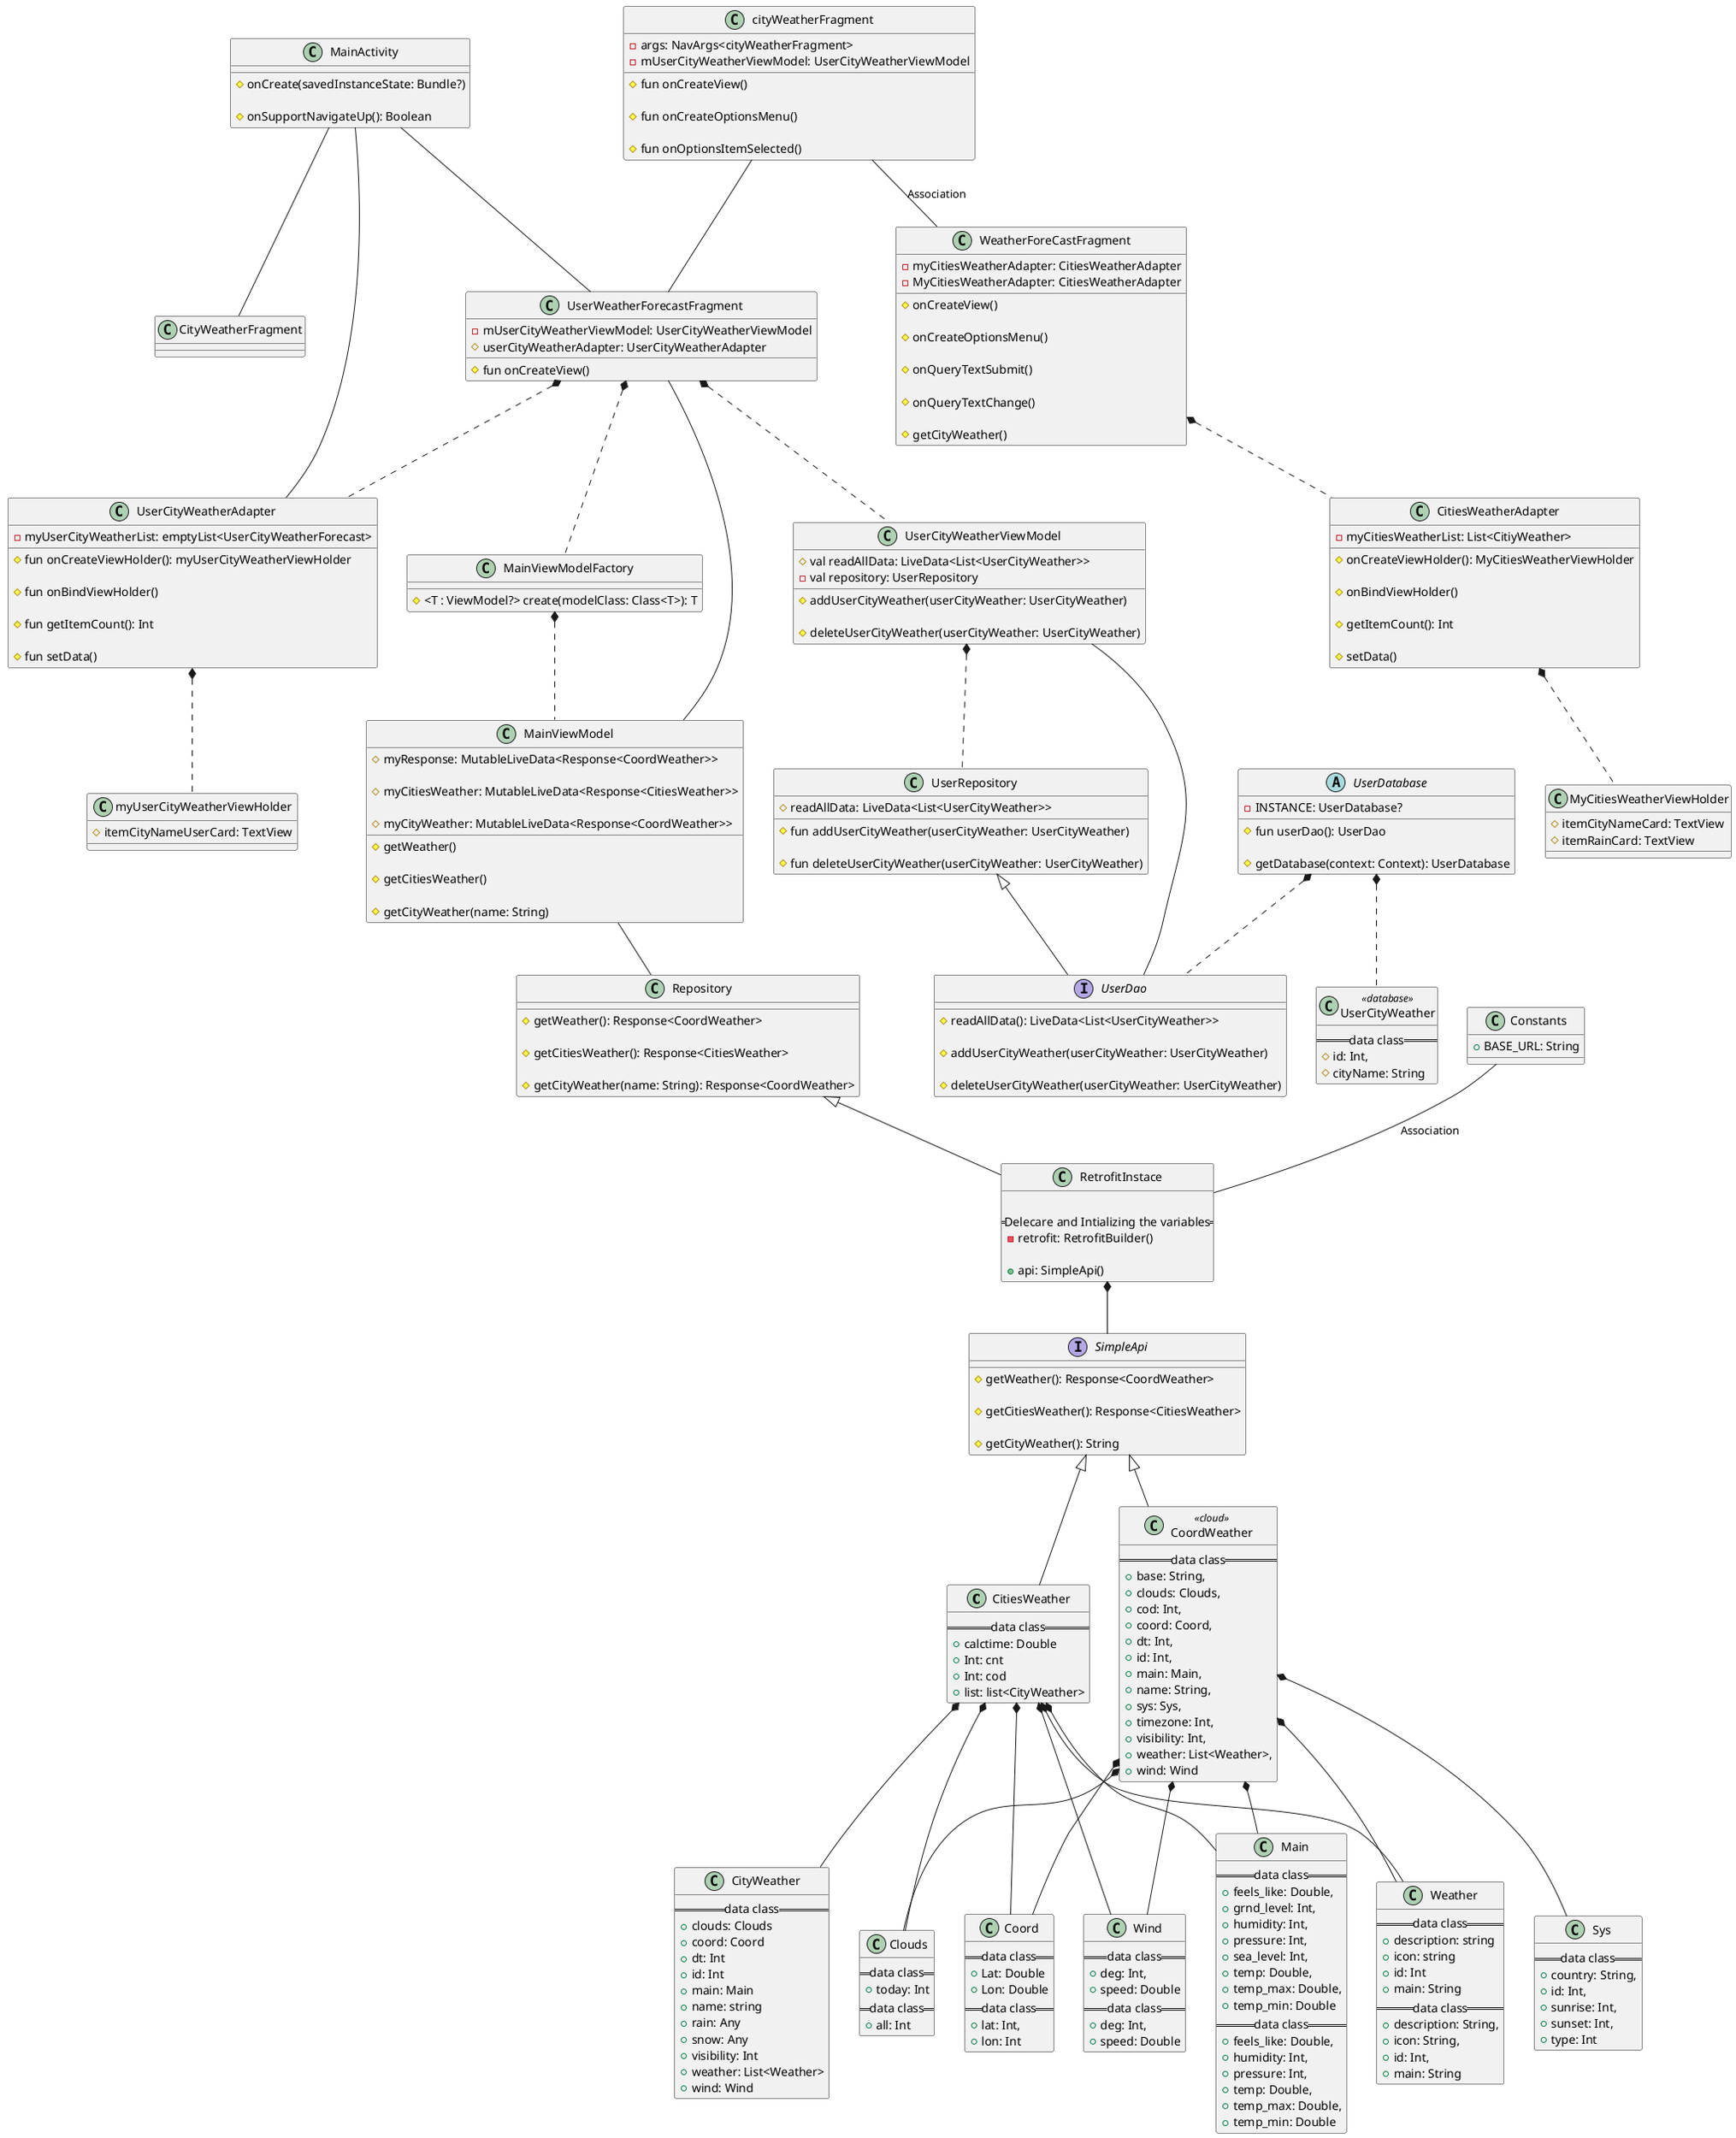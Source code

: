 @startuml
'https://plantuml.com/class-diagram

CitiesWeather*-- CityWeather
CitiesWeather*-- Clouds
CitiesWeather*-- Coord
CitiesWeather*-- Main
CitiesWeather*-- Weather
CitiesWeather*-- Wind
CoordWeather*-- Clouds
CoordWeather*-- Coord
CoordWeather*-- Main
CoordWeather*-- Sys
CoordWeather*-- Weather
CoordWeather*-- Wind
CitiesWeatherAdapter*.. MyCitiesWeatherViewHolder
WeatherForeCastFragment*.. CitiesWeatherAdapter
UserCityWeatherAdapter*.. myUserCityWeatherViewHolder
UserWeatherForecastFragment*.. UserCityWeatherAdapter
SimpleApi<|-- CitiesWeather
SimpleApi<|-- CoordWeather
RetrofitInstace*-- SimpleApi
Repository<|-- RetrofitInstace
MainViewModel-- Repository
MainViewModelFactory*.. MainViewModel
UserWeatherForecastFragment*.. MainViewModelFactory
UserWeatherForecastFragment-- MainViewModel
cityWeatherFragment-- UserWeatherForecastFragment
UserDatabase*.. UserCityWeather
UserDatabase*.. UserDao
UserRepository<|-- UserDao
UserCityWeatherViewModel-- UserDao
UserCityWeatherViewModel*.. UserRepository
UserWeatherForecastFragment*.. UserCityWeatherViewModel
MainActivity-- UserWeatherForecastFragment
MainActivity-- CityWeatherFragment
MainActivity-- UserCityWeatherAdapter
Constants-- RetrofitInstace :Association
cityWeatherFragment-- WeatherForeCastFragment: Association


class CitiesWeather {
== data class ==
+calctime: Double
+Int: cnt
+Int: cod
+list: list<CityWeather>
}

class CityWeather {
== data class ==
+clouds: Clouds
+coord: Coord
+dt: Int
+id: Int
+main: Main
+name: string
+rain: Any
+snow: Any
+visibility: Int
+ weather: List<Weather>
+wind: Wind
}

class Clouds {
== data class ==
+ today: Int
}

class Coord {
== data class ==
+Lat: Double
+Lon: Double
}

class Main {
== data class ==
+feels_like: Double,
+grnd_level: Int,
+humidity: Int,
+pressure: Int,
+sea_level: Int,
+temp: Double,
+temp_max: Double,
+temp_min: Double
}

class Weather{
== data class ==
+description: string
+icon: string
+id: Int
+main: String
}

class Wind{
== data class ==
+deg: Int,
+speed: Double
}

class CoordWeather<<cloud>>{
== data class ==
+base: String,
+clouds: Clouds,
+cod: Int,
+coord: Coord,
+dt: Int,
+id: Int,
+main: Main,
+name: String,
+sys: Sys,
+timezone: Int,
+visibility: Int,
+weather: List<Weather>,
+wind: Wind
}

class Clouds{
== data class ==
+all: Int
}

class Coord{
== data class ==
+lat: Int,
+lon: Int
}

class Main{
== data class ==
+feels_like: Double,
+humidity: Int,
+pressure: Int,
+temp: Double,
+temp_max: Double,
+temp_min: Double
}

class Sys{
== data class ==
+country: String,
+id: Int,
+sunrise: Int,
+sunset: Int,
+type: Int
}


class Weather{
== data class ==
+description: String,
+icon: String,
+id: Int,
+main: String
}

class Wind{
== data class ==
+deg: Int,
+speed: Double
}


interface SimpleApi{

#getWeather(): Response<CoordWeather>

#getCitiesWeather(): Response<CitiesWeather>

#getCityWeather(): String
}

class RetrofitInstace {

== Delecare and Intializing the variables ==
-retrofit: RetrofitBuilder()

+api: SimpleApi()
}


class CitiesWeatherAdapter{
	-myCitiesWeatherList: List<CitiyWeather>

    #onCreateViewHolder(): MyCitiesWeatherViewHolder

    #onBindViewHolder()

    #getItemCount(): Int

    #setData()
}

class MyCitiesWeatherViewHolder {
    #itemCityNameCard: TextView
    #itemRainCard: TextView
}

class WeatherForeCastFragment {
    -myCitiesWeatherAdapter: CitiesWeatherAdapter
    -MyCitiesWeatherAdapter: CitiesWeatherAdapter

    #onCreateView()

    #onCreateOptionsMenu()

    #onQueryTextSubmit()

    #onQueryTextChange()

    #getCityWeather()
}


class UserCityWeatherAdapter {
    -myUserCityWeatherList: emptyList<UserCityWeatherForecast>

    #fun onCreateViewHolder(): myUserCityWeatherViewHolder

    #fun onBindViewHolder()

    #fun getItemCount(): Int

    #fun setData()
}

class myUserCityWeatherViewHolder {
    #itemCityNameUserCard: TextView
}


class UserWeatherForecastFragment {
    -mUserCityWeatherViewModel: UserCityWeatherViewModel
    #userCityWeatherAdapter: UserCityWeatherAdapter

    #fun onCreateView()
}


class cityWeatherFragment {
	-args: NavArgs<cityWeatherFragment>
    -mUserCityWeatherViewModel: UserCityWeatherViewModel

    #fun onCreateView()

    #fun onCreateOptionsMenu()

    #fun onOptionsItemSelected()
}


class Repository {

#getWeather(): Response<CoordWeather>

#getCitiesWeather(): Response<CitiesWeather>

#getCityWeather(name: String): Response<CoordWeather>
}

class UserRepository {

#readAllData: LiveData<List<UserCityWeather>>

#fun addUserCityWeather(userCityWeather: UserCityWeather)

#fun deleteUserCityWeather(userCityWeather: UserCityWeather)

}

interface UserDao {

#readAllData(): LiveData<List<UserCityWeather>>

#addUserCityWeather(userCityWeather: UserCityWeather)

#deleteUserCityWeather(userCityWeather: UserCityWeather)
}

abstract class UserDatabase {

-INSTANCE: UserDatabase?

#fun userDao(): UserDao

#getDatabase(context: Context): UserDatabase
}

class UserCityWeather<<database>> {
== data class ==
#id: Int,
#cityName: String
}

class Constants {
+BASE_URL: String
}

class MainViewModel{

#myResponse: MutableLiveData<Response<CoordWeather>>

#myCitiesWeather: MutableLiveData<Response<CitiesWeather>>

#myCityWeather: MutableLiveData<Response<CoordWeather>>

#getWeather()

#getCitiesWeather()

#getCityWeather(name: String)

}

class UserCityWeatherViewModel {

#val readAllData: LiveData<List<UserCityWeather>>
-val repository: UserRepository

#addUserCityWeather(userCityWeather: UserCityWeather)

#deleteUserCityWeather(userCityWeather: UserCityWeather)
}



class MainViewModelFactory
{
#<T : ViewModel?> create(modelClass: Class<T>): T
}


class MainActivity{

#onCreate(savedInstanceState: Bundle?)

#onSupportNavigateUp(): Boolean
}

@enduml